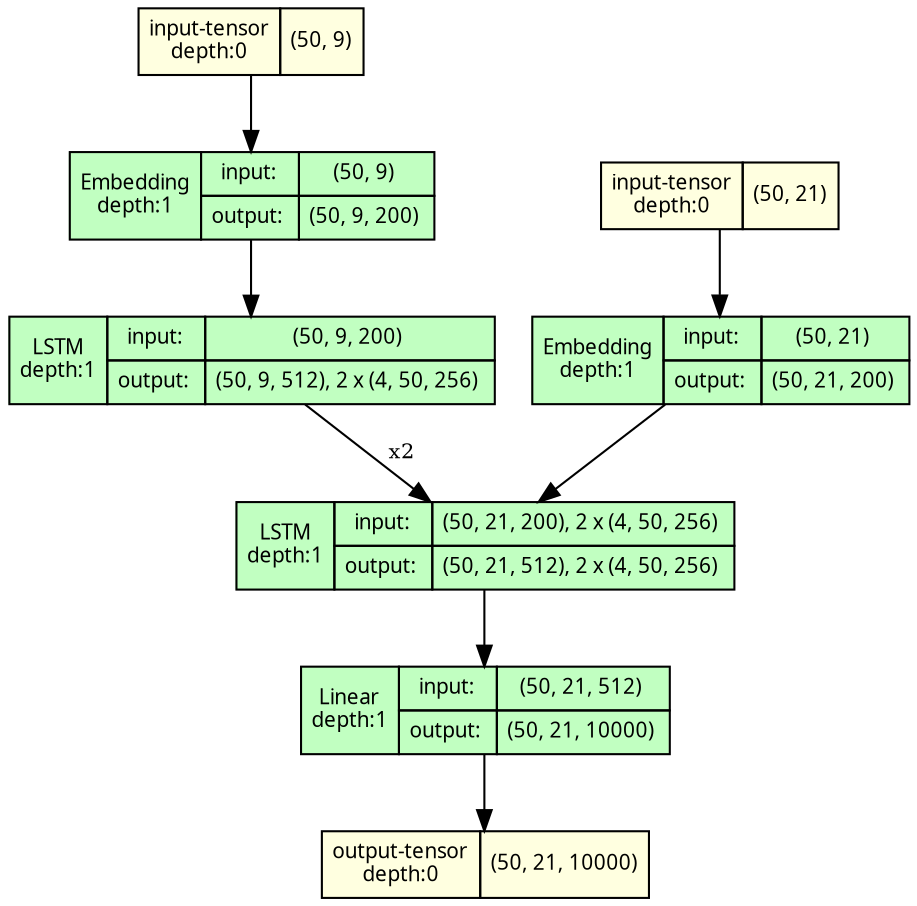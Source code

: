 strict digraph NMT_Model {
	graph [ordering=in rankdir=TB size="60.0,60.0"]
	node [align=left fontname="Linux libertine" fontsize=10 height=0.2 margin=0 ranksep=0.1 shape=plaintext style=filled]
	edge [fontsize=10]
	0 [label=<
                    <TABLE BORDER="0" CELLBORDER="1"
                    CELLSPACING="0" CELLPADDING="4">
                        <TR><TD>input-tensor<BR/>depth:0</TD><TD>(50, 9)</TD></TR>
                    </TABLE>> fillcolor=lightyellow]
	1 [label=<
                    <TABLE BORDER="0" CELLBORDER="1"
                    CELLSPACING="0" CELLPADDING="4">
                        <TR><TD>input-tensor<BR/>depth:0</TD><TD>(50, 21)</TD></TR>
                    </TABLE>> fillcolor=lightyellow]
	2 [label=<
                    <TABLE BORDER="0" CELLBORDER="1"
                    CELLSPACING="0" CELLPADDING="4">
                    <TR>
                        <TD ROWSPAN="2">Embedding<BR/>depth:1</TD>
                        <TD COLSPAN="2">input:</TD>
                        <TD COLSPAN="2">(50, 9) </TD>
                    </TR>
                    <TR>
                        <TD COLSPAN="2">output: </TD>
                        <TD COLSPAN="2">(50, 9, 200) </TD>
                    </TR>
                    </TABLE>> fillcolor=darkseagreen1]
	3 [label=<
                    <TABLE BORDER="0" CELLBORDER="1"
                    CELLSPACING="0" CELLPADDING="4">
                    <TR>
                        <TD ROWSPAN="2">LSTM<BR/>depth:1</TD>
                        <TD COLSPAN="2">input:</TD>
                        <TD COLSPAN="2">(50, 9, 200) </TD>
                    </TR>
                    <TR>
                        <TD COLSPAN="2">output: </TD>
                        <TD COLSPAN="2">(50, 9, 512), 2 x (4, 50, 256) </TD>
                    </TR>
                    </TABLE>> fillcolor=darkseagreen1]
	4 [label=<
                    <TABLE BORDER="0" CELLBORDER="1"
                    CELLSPACING="0" CELLPADDING="4">
                    <TR>
                        <TD ROWSPAN="2">Embedding<BR/>depth:1</TD>
                        <TD COLSPAN="2">input:</TD>
                        <TD COLSPAN="2">(50, 21) </TD>
                    </TR>
                    <TR>
                        <TD COLSPAN="2">output: </TD>
                        <TD COLSPAN="2">(50, 21, 200) </TD>
                    </TR>
                    </TABLE>> fillcolor=darkseagreen1]
	5 [label=<
                    <TABLE BORDER="0" CELLBORDER="1"
                    CELLSPACING="0" CELLPADDING="4">
                    <TR>
                        <TD ROWSPAN="2">LSTM<BR/>depth:1</TD>
                        <TD COLSPAN="2">input:</TD>
                        <TD COLSPAN="2">(50, 21, 200), 2 x (4, 50, 256) </TD>
                    </TR>
                    <TR>
                        <TD COLSPAN="2">output: </TD>
                        <TD COLSPAN="2">(50, 21, 512), 2 x (4, 50, 256) </TD>
                    </TR>
                    </TABLE>> fillcolor=darkseagreen1]
	6 [label=<
                    <TABLE BORDER="0" CELLBORDER="1"
                    CELLSPACING="0" CELLPADDING="4">
                    <TR>
                        <TD ROWSPAN="2">Linear<BR/>depth:1</TD>
                        <TD COLSPAN="2">input:</TD>
                        <TD COLSPAN="2">(50, 21, 512) </TD>
                    </TR>
                    <TR>
                        <TD COLSPAN="2">output: </TD>
                        <TD COLSPAN="2">(50, 21, 10000) </TD>
                    </TR>
                    </TABLE>> fillcolor=darkseagreen1]
	7 [label=<
                    <TABLE BORDER="0" CELLBORDER="1"
                    CELLSPACING="0" CELLPADDING="4">
                        <TR><TD>output-tensor<BR/>depth:0</TD><TD>(50, 21, 10000)</TD></TR>
                    </TABLE>> fillcolor=lightyellow]
	0 -> 2
	1 -> 4
	2 -> 3
	3 -> 5
	3 -> 5 [label=" x2"]
	4 -> 5
	5 -> 6
	6 -> 7
}
